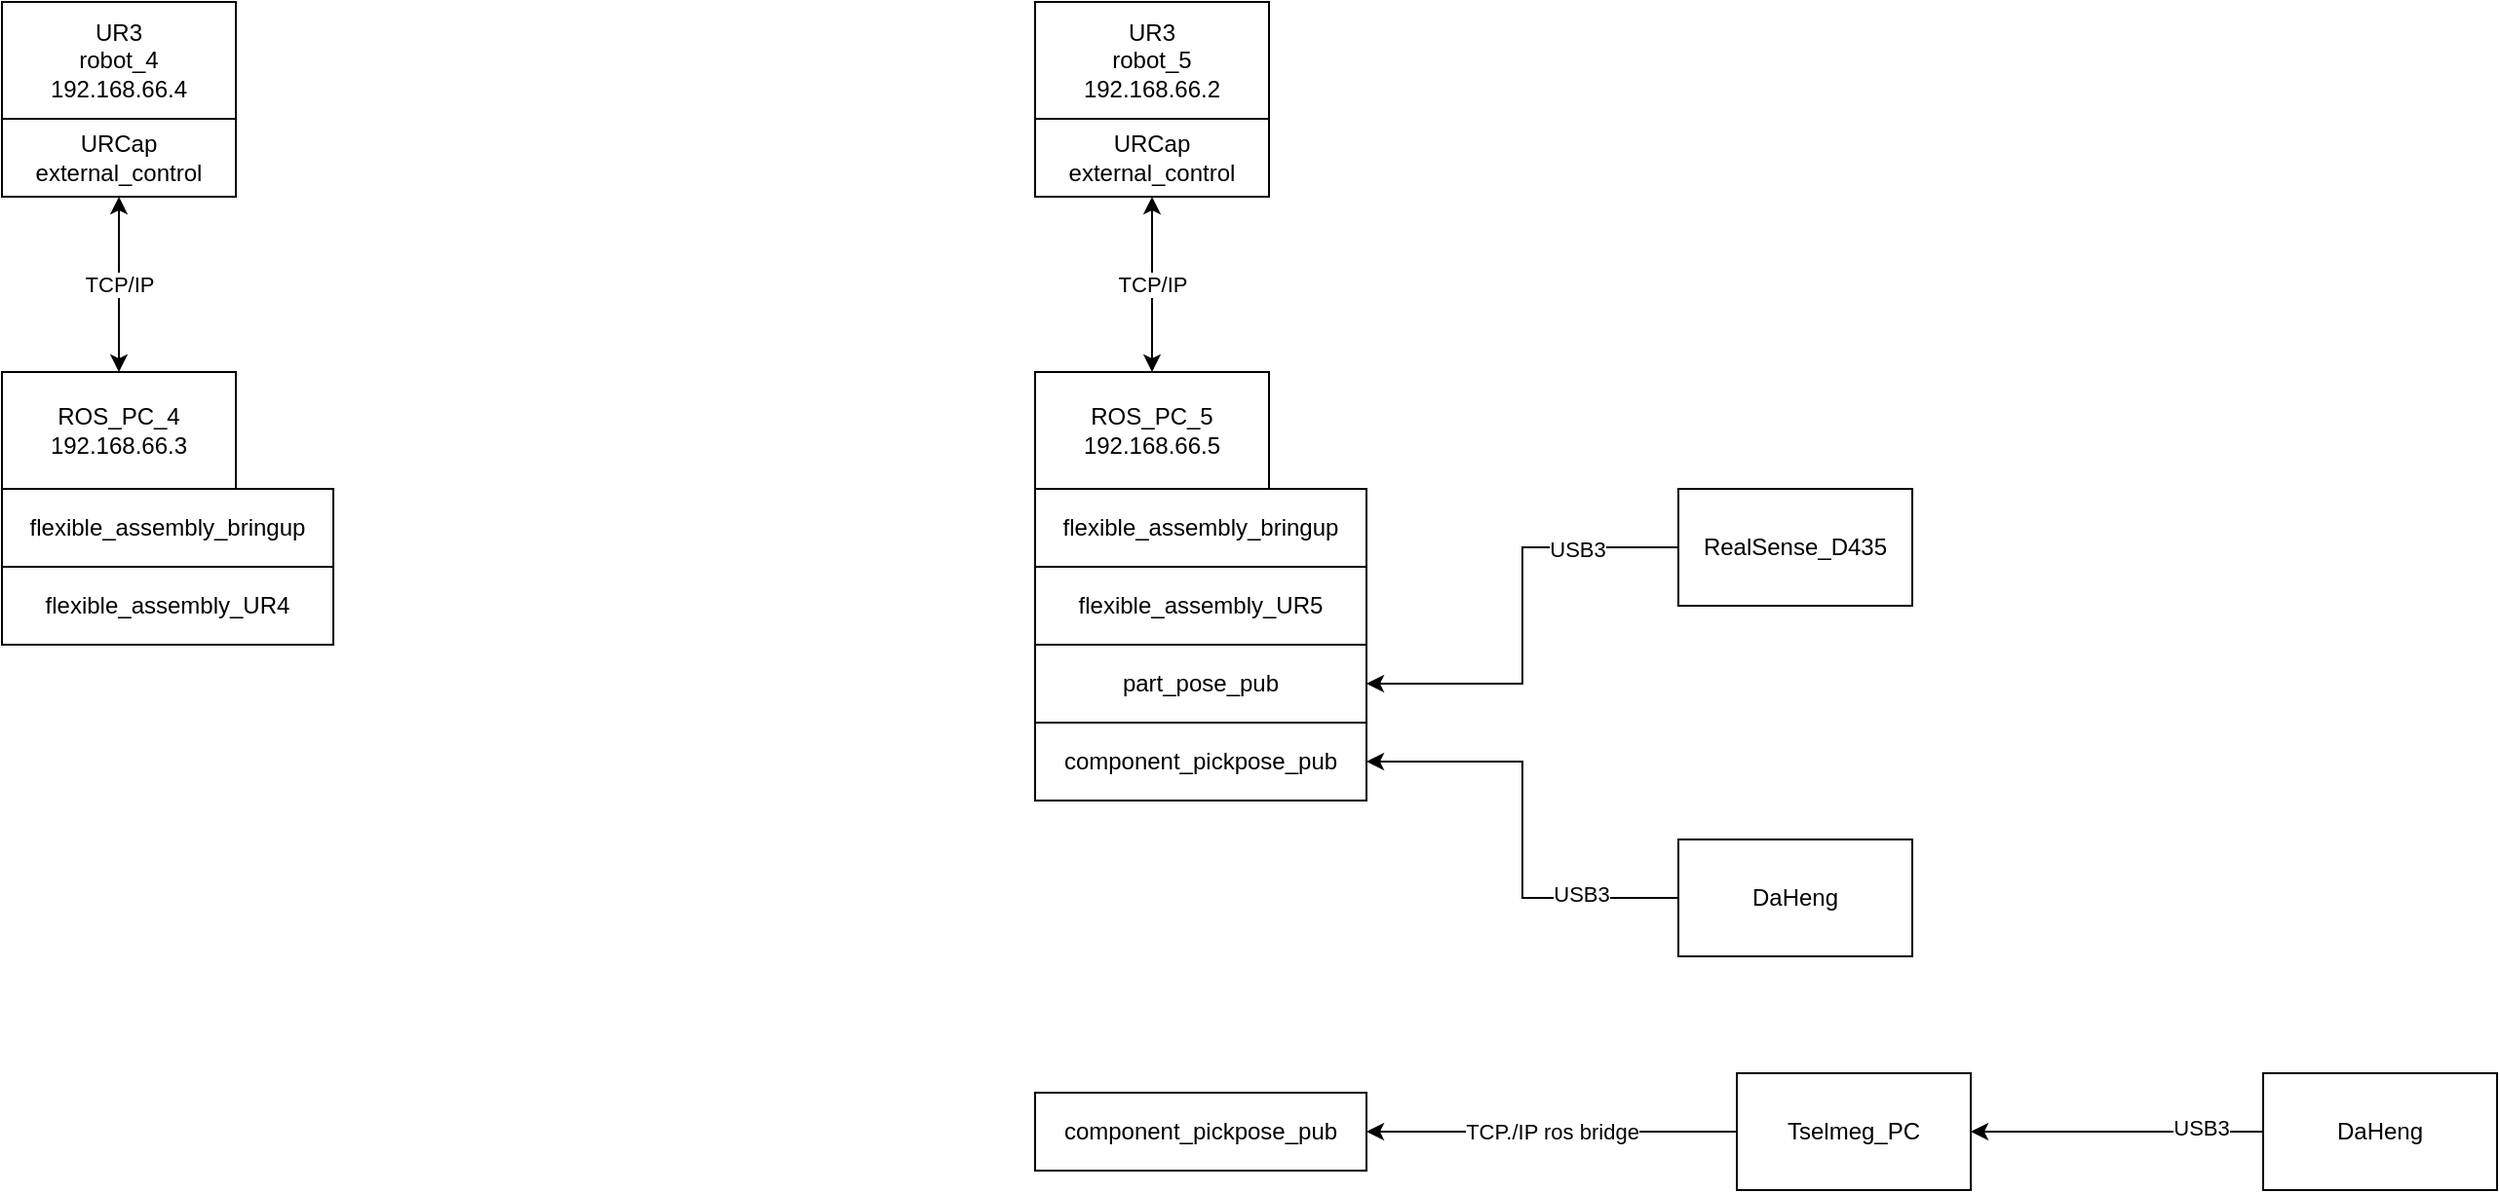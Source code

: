 <mxfile version="15.7.3" type="github">
  <diagram id="KhphvJYuWum23t--19Nr" name="Page-1">
    <mxGraphModel dx="1936" dy="1091" grid="1" gridSize="10" guides="1" tooltips="1" connect="1" arrows="1" fold="1" page="1" pageScale="1" pageWidth="850" pageHeight="1100" math="0" shadow="0">
      <root>
        <mxCell id="0" />
        <mxCell id="1" parent="0" />
        <mxCell id="1B9T32VkmgD5oWqqy-3F-1" value="UR3&lt;br&gt;robot_4&lt;br&gt;192.168.66.4" style="rounded=0;whiteSpace=wrap;html=1;" vertex="1" parent="1">
          <mxGeometry x="130" y="120" width="120" height="60" as="geometry" />
        </mxCell>
        <mxCell id="1B9T32VkmgD5oWqqy-3F-2" value="UR3&lt;br&gt;robot_5&lt;br&gt;192.168.66.2" style="rounded=0;whiteSpace=wrap;html=1;" vertex="1" parent="1">
          <mxGeometry x="660" y="120" width="120" height="60" as="geometry" />
        </mxCell>
        <mxCell id="1B9T32VkmgD5oWqqy-3F-3" value="&lt;div&gt;ROS_PC_4&lt;br&gt;&lt;/div&gt;192.168.66.3" style="rounded=0;whiteSpace=wrap;html=1;" vertex="1" parent="1">
          <mxGeometry x="130" y="310" width="120" height="60" as="geometry" />
        </mxCell>
        <mxCell id="1B9T32VkmgD5oWqqy-3F-4" value="ROS_PC_5&lt;br&gt;192.168.66.5" style="rounded=0;whiteSpace=wrap;html=1;" vertex="1" parent="1">
          <mxGeometry x="660" y="310" width="120" height="60" as="geometry" />
        </mxCell>
        <mxCell id="1B9T32VkmgD5oWqqy-3F-19" style="edgeStyle=orthogonalEdgeStyle;rounded=0;orthogonalLoop=1;jettySize=auto;html=1;entryX=1;entryY=0.5;entryDx=0;entryDy=0;startArrow=none;startFill=0;" edge="1" parent="1" source="1B9T32VkmgD5oWqqy-3F-5" target="1B9T32VkmgD5oWqqy-3F-17">
          <mxGeometry relative="1" as="geometry" />
        </mxCell>
        <mxCell id="1B9T32VkmgD5oWqqy-3F-21" value="USB3" style="edgeLabel;html=1;align=center;verticalAlign=middle;resizable=0;points=[];" vertex="1" connectable="0" parent="1B9T32VkmgD5oWqqy-3F-19">
          <mxGeometry x="-0.548" y="1" relative="1" as="geometry">
            <mxPoint as="offset" />
          </mxGeometry>
        </mxCell>
        <mxCell id="1B9T32VkmgD5oWqqy-3F-5" value="RealSense_D435" style="rounded=0;whiteSpace=wrap;html=1;" vertex="1" parent="1">
          <mxGeometry x="990" y="370" width="120" height="60" as="geometry" />
        </mxCell>
        <mxCell id="1B9T32VkmgD5oWqqy-3F-20" style="edgeStyle=orthogonalEdgeStyle;rounded=0;orthogonalLoop=1;jettySize=auto;html=1;entryX=1;entryY=0.5;entryDx=0;entryDy=0;startArrow=none;startFill=0;" edge="1" parent="1" source="1B9T32VkmgD5oWqqy-3F-6" target="1B9T32VkmgD5oWqqy-3F-18">
          <mxGeometry relative="1" as="geometry" />
        </mxCell>
        <mxCell id="1B9T32VkmgD5oWqqy-3F-22" value="USB3" style="edgeLabel;html=1;align=center;verticalAlign=middle;resizable=0;points=[];" vertex="1" connectable="0" parent="1B9T32VkmgD5oWqqy-3F-20">
          <mxGeometry x="-0.565" y="-2" relative="1" as="geometry">
            <mxPoint as="offset" />
          </mxGeometry>
        </mxCell>
        <mxCell id="1B9T32VkmgD5oWqqy-3F-6" value="DaHeng" style="rounded=0;whiteSpace=wrap;html=1;" vertex="1" parent="1">
          <mxGeometry x="990" y="550" width="120" height="60" as="geometry" />
        </mxCell>
        <mxCell id="1B9T32VkmgD5oWqqy-3F-7" value="flexible_assembly_bringup" style="rounded=0;whiteSpace=wrap;html=1;" vertex="1" parent="1">
          <mxGeometry x="130" y="370" width="170" height="40" as="geometry" />
        </mxCell>
        <mxCell id="1B9T32VkmgD5oWqqy-3F-8" value="flexible_assembly_bringup" style="rounded=0;whiteSpace=wrap;html=1;" vertex="1" parent="1">
          <mxGeometry x="660" y="370" width="170" height="40" as="geometry" />
        </mxCell>
        <mxCell id="1B9T32VkmgD5oWqqy-3F-9" value="flexible_assembly_UR4" style="rounded=0;whiteSpace=wrap;html=1;" vertex="1" parent="1">
          <mxGeometry x="130" y="410" width="170" height="40" as="geometry" />
        </mxCell>
        <mxCell id="1B9T32VkmgD5oWqqy-3F-11" value="flexible_assembly_UR5" style="rounded=0;whiteSpace=wrap;html=1;" vertex="1" parent="1">
          <mxGeometry x="660" y="410" width="170" height="40" as="geometry" />
        </mxCell>
        <mxCell id="1B9T32VkmgD5oWqqy-3F-14" value="TCP/IP" style="edgeStyle=orthogonalEdgeStyle;rounded=0;orthogonalLoop=1;jettySize=auto;html=1;startArrow=classic;startFill=1;" edge="1" parent="1" source="1B9T32VkmgD5oWqqy-3F-12" target="1B9T32VkmgD5oWqqy-3F-3">
          <mxGeometry relative="1" as="geometry" />
        </mxCell>
        <mxCell id="1B9T32VkmgD5oWqqy-3F-12" value="URCap&lt;br&gt;external_control" style="rounded=0;whiteSpace=wrap;html=1;" vertex="1" parent="1">
          <mxGeometry x="130" y="180" width="120" height="40" as="geometry" />
        </mxCell>
        <mxCell id="1B9T32VkmgD5oWqqy-3F-15" value="TCP/IP" style="edgeStyle=orthogonalEdgeStyle;rounded=0;orthogonalLoop=1;jettySize=auto;html=1;startArrow=classic;startFill=1;" edge="1" parent="1" source="1B9T32VkmgD5oWqqy-3F-13" target="1B9T32VkmgD5oWqqy-3F-4">
          <mxGeometry relative="1" as="geometry" />
        </mxCell>
        <mxCell id="1B9T32VkmgD5oWqqy-3F-13" value="URCap&lt;br&gt;external_control" style="rounded=0;whiteSpace=wrap;html=1;" vertex="1" parent="1">
          <mxGeometry x="660" y="180" width="120" height="40" as="geometry" />
        </mxCell>
        <mxCell id="1B9T32VkmgD5oWqqy-3F-17" value="part_pose_pub" style="rounded=0;whiteSpace=wrap;html=1;" vertex="1" parent="1">
          <mxGeometry x="660" y="450" width="170" height="40" as="geometry" />
        </mxCell>
        <mxCell id="1B9T32VkmgD5oWqqy-3F-18" value="component_pickpose_pub" style="rounded=0;whiteSpace=wrap;html=1;" vertex="1" parent="1">
          <mxGeometry x="660" y="490" width="170" height="40" as="geometry" />
        </mxCell>
        <mxCell id="1B9T32VkmgD5oWqqy-3F-23" style="edgeStyle=orthogonalEdgeStyle;rounded=0;orthogonalLoop=1;jettySize=auto;html=1;entryX=1;entryY=0.5;entryDx=0;entryDy=0;startArrow=none;startFill=0;" edge="1" parent="1" source="1B9T32VkmgD5oWqqy-3F-25" target="1B9T32VkmgD5oWqqy-3F-27">
          <mxGeometry relative="1" as="geometry">
            <mxPoint x="1130" y="650" as="targetPoint" />
            <Array as="points" />
          </mxGeometry>
        </mxCell>
        <mxCell id="1B9T32VkmgD5oWqqy-3F-24" value="USB3" style="edgeLabel;html=1;align=center;verticalAlign=middle;resizable=0;points=[];" vertex="1" connectable="0" parent="1B9T32VkmgD5oWqqy-3F-23">
          <mxGeometry x="-0.565" y="-2" relative="1" as="geometry">
            <mxPoint as="offset" />
          </mxGeometry>
        </mxCell>
        <mxCell id="1B9T32VkmgD5oWqqy-3F-25" value="DaHeng" style="rounded=0;whiteSpace=wrap;html=1;" vertex="1" parent="1">
          <mxGeometry x="1290" y="670" width="120" height="60" as="geometry" />
        </mxCell>
        <mxCell id="1B9T32VkmgD5oWqqy-3F-26" value="component_pickpose_pub" style="rounded=0;whiteSpace=wrap;html=1;" vertex="1" parent="1">
          <mxGeometry x="660" y="680" width="170" height="40" as="geometry" />
        </mxCell>
        <mxCell id="1B9T32VkmgD5oWqqy-3F-29" value="TCP./IP ros bridge" style="edgeStyle=orthogonalEdgeStyle;rounded=0;orthogonalLoop=1;jettySize=auto;html=1;entryX=1;entryY=0.5;entryDx=0;entryDy=0;startArrow=none;startFill=0;endArrow=classic;endFill=1;" edge="1" parent="1" source="1B9T32VkmgD5oWqqy-3F-27" target="1B9T32VkmgD5oWqqy-3F-26">
          <mxGeometry relative="1" as="geometry" />
        </mxCell>
        <mxCell id="1B9T32VkmgD5oWqqy-3F-27" value="Tselmeg_PC" style="rounded=0;whiteSpace=wrap;html=1;" vertex="1" parent="1">
          <mxGeometry x="1020" y="670" width="120" height="60" as="geometry" />
        </mxCell>
      </root>
    </mxGraphModel>
  </diagram>
</mxfile>
